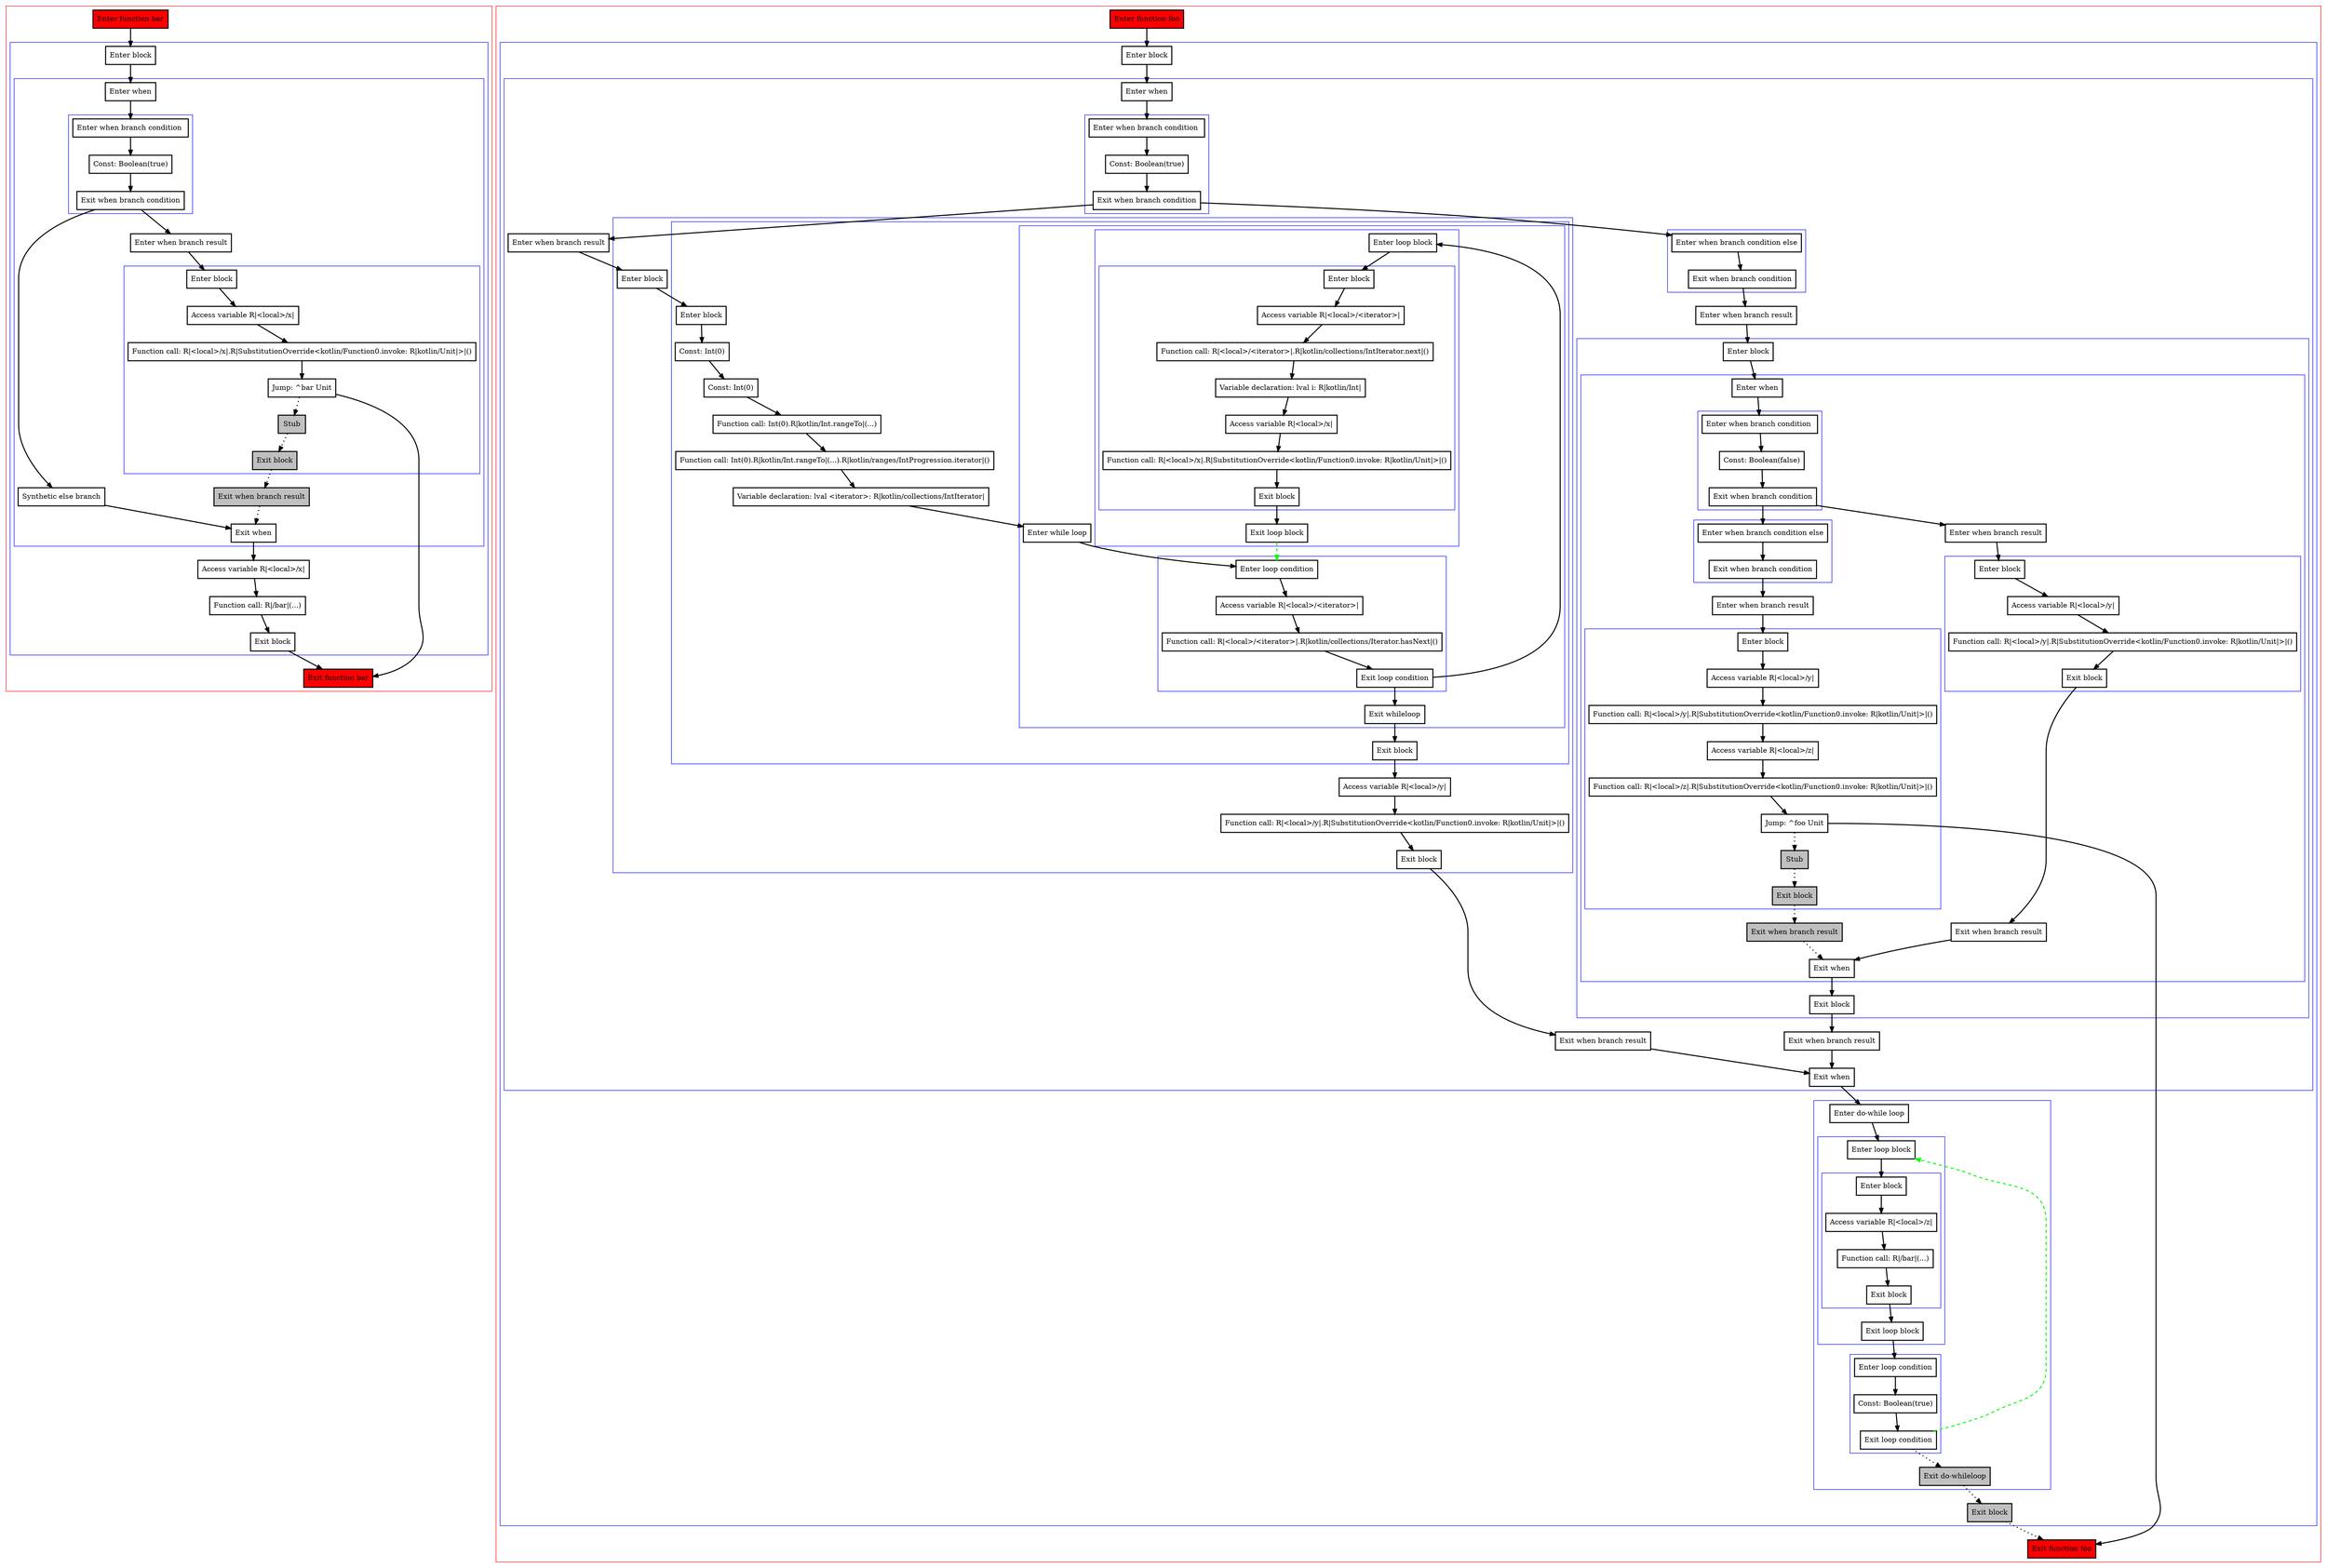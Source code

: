digraph flow_kt {
    graph [nodesep=3]
    node [shape=box penwidth=2]
    edge [penwidth=2]

    subgraph cluster_0 {
        color=red
        0 [label="Enter function bar" style="filled" fillcolor=red];
        subgraph cluster_1 {
            color=blue
            1 [label="Enter block"];
            subgraph cluster_2 {
                color=blue
                2 [label="Enter when"];
                subgraph cluster_3 {
                    color=blue
                    3 [label="Enter when branch condition "];
                    4 [label="Const: Boolean(true)"];
                    5 [label="Exit when branch condition"];
                }
                6 [label="Synthetic else branch"];
                7 [label="Enter when branch result"];
                subgraph cluster_4 {
                    color=blue
                    8 [label="Enter block"];
                    9 [label="Access variable R|<local>/x|"];
                    10 [label="Function call: R|<local>/x|.R|SubstitutionOverride<kotlin/Function0.invoke: R|kotlin/Unit|>|()"];
                    11 [label="Jump: ^bar Unit"];
                    12 [label="Stub" style="filled" fillcolor=gray];
                    13 [label="Exit block" style="filled" fillcolor=gray];
                }
                14 [label="Exit when branch result" style="filled" fillcolor=gray];
                15 [label="Exit when"];
            }
            16 [label="Access variable R|<local>/x|"];
            17 [label="Function call: R|/bar|(...)"];
            18 [label="Exit block"];
        }
        19 [label="Exit function bar" style="filled" fillcolor=red];
    }
    0 -> {1};
    1 -> {2};
    2 -> {3};
    3 -> {4};
    4 -> {5};
    5 -> {7 6};
    6 -> {15};
    7 -> {8};
    8 -> {9};
    9 -> {10};
    10 -> {11};
    11 -> {19};
    11 -> {12} [style=dotted];
    12 -> {13} [style=dotted];
    13 -> {14} [style=dotted];
    14 -> {15} [style=dotted];
    15 -> {16};
    16 -> {17};
    17 -> {18};
    18 -> {19};

    subgraph cluster_5 {
        color=red
        20 [label="Enter function foo" style="filled" fillcolor=red];
        subgraph cluster_6 {
            color=blue
            21 [label="Enter block"];
            subgraph cluster_7 {
                color=blue
                22 [label="Enter when"];
                subgraph cluster_8 {
                    color=blue
                    23 [label="Enter when branch condition "];
                    24 [label="Const: Boolean(true)"];
                    25 [label="Exit when branch condition"];
                }
                subgraph cluster_9 {
                    color=blue
                    26 [label="Enter when branch condition else"];
                    27 [label="Exit when branch condition"];
                }
                28 [label="Enter when branch result"];
                subgraph cluster_10 {
                    color=blue
                    29 [label="Enter block"];
                    subgraph cluster_11 {
                        color=blue
                        30 [label="Enter when"];
                        subgraph cluster_12 {
                            color=blue
                            31 [label="Enter when branch condition "];
                            32 [label="Const: Boolean(false)"];
                            33 [label="Exit when branch condition"];
                        }
                        subgraph cluster_13 {
                            color=blue
                            34 [label="Enter when branch condition else"];
                            35 [label="Exit when branch condition"];
                        }
                        36 [label="Enter when branch result"];
                        subgraph cluster_14 {
                            color=blue
                            37 [label="Enter block"];
                            38 [label="Access variable R|<local>/y|"];
                            39 [label="Function call: R|<local>/y|.R|SubstitutionOverride<kotlin/Function0.invoke: R|kotlin/Unit|>|()"];
                            40 [label="Access variable R|<local>/z|"];
                            41 [label="Function call: R|<local>/z|.R|SubstitutionOverride<kotlin/Function0.invoke: R|kotlin/Unit|>|()"];
                            42 [label="Jump: ^foo Unit"];
                            43 [label="Stub" style="filled" fillcolor=gray];
                            44 [label="Exit block" style="filled" fillcolor=gray];
                        }
                        45 [label="Exit when branch result" style="filled" fillcolor=gray];
                        46 [label="Enter when branch result"];
                        subgraph cluster_15 {
                            color=blue
                            47 [label="Enter block"];
                            48 [label="Access variable R|<local>/y|"];
                            49 [label="Function call: R|<local>/y|.R|SubstitutionOverride<kotlin/Function0.invoke: R|kotlin/Unit|>|()"];
                            50 [label="Exit block"];
                        }
                        51 [label="Exit when branch result"];
                        52 [label="Exit when"];
                    }
                    53 [label="Exit block"];
                }
                54 [label="Exit when branch result"];
                55 [label="Enter when branch result"];
                subgraph cluster_16 {
                    color=blue
                    56 [label="Enter block"];
                    subgraph cluster_17 {
                        color=blue
                        57 [label="Enter block"];
                        58 [label="Const: Int(0)"];
                        59 [label="Const: Int(0)"];
                        60 [label="Function call: Int(0).R|kotlin/Int.rangeTo|(...)"];
                        61 [label="Function call: Int(0).R|kotlin/Int.rangeTo|(...).R|kotlin/ranges/IntProgression.iterator|()"];
                        62 [label="Variable declaration: lval <iterator>: R|kotlin/collections/IntIterator|"];
                        subgraph cluster_18 {
                            color=blue
                            63 [label="Enter while loop"];
                            subgraph cluster_19 {
                                color=blue
                                64 [label="Enter loop condition"];
                                65 [label="Access variable R|<local>/<iterator>|"];
                                66 [label="Function call: R|<local>/<iterator>|.R|kotlin/collections/Iterator.hasNext|()"];
                                67 [label="Exit loop condition"];
                            }
                            subgraph cluster_20 {
                                color=blue
                                68 [label="Enter loop block"];
                                subgraph cluster_21 {
                                    color=blue
                                    69 [label="Enter block"];
                                    70 [label="Access variable R|<local>/<iterator>|"];
                                    71 [label="Function call: R|<local>/<iterator>|.R|kotlin/collections/IntIterator.next|()"];
                                    72 [label="Variable declaration: lval i: R|kotlin/Int|"];
                                    73 [label="Access variable R|<local>/x|"];
                                    74 [label="Function call: R|<local>/x|.R|SubstitutionOverride<kotlin/Function0.invoke: R|kotlin/Unit|>|()"];
                                    75 [label="Exit block"];
                                }
                                76 [label="Exit loop block"];
                            }
                            77 [label="Exit whileloop"];
                        }
                        78 [label="Exit block"];
                    }
                    79 [label="Access variable R|<local>/y|"];
                    80 [label="Function call: R|<local>/y|.R|SubstitutionOverride<kotlin/Function0.invoke: R|kotlin/Unit|>|()"];
                    81 [label="Exit block"];
                }
                82 [label="Exit when branch result"];
                83 [label="Exit when"];
            }
            subgraph cluster_22 {
                color=blue
                84 [label="Enter do-while loop"];
                subgraph cluster_23 {
                    color=blue
                    85 [label="Enter loop block"];
                    subgraph cluster_24 {
                        color=blue
                        86 [label="Enter block"];
                        87 [label="Access variable R|<local>/z|"];
                        88 [label="Function call: R|/bar|(...)"];
                        89 [label="Exit block"];
                    }
                    90 [label="Exit loop block"];
                }
                subgraph cluster_25 {
                    color=blue
                    91 [label="Enter loop condition"];
                    92 [label="Const: Boolean(true)"];
                    93 [label="Exit loop condition"];
                }
                94 [label="Exit do-whileloop" style="filled" fillcolor=gray];
            }
            95 [label="Exit block" style="filled" fillcolor=gray];
        }
        96 [label="Exit function foo" style="filled" fillcolor=red];
    }
    20 -> {21};
    21 -> {22};
    22 -> {23};
    23 -> {24};
    24 -> {25};
    25 -> {55 26};
    26 -> {27};
    27 -> {28};
    28 -> {29};
    29 -> {30};
    30 -> {31};
    31 -> {32};
    32 -> {33};
    33 -> {46 34};
    34 -> {35};
    35 -> {36};
    36 -> {37};
    37 -> {38};
    38 -> {39};
    39 -> {40};
    40 -> {41};
    41 -> {42};
    42 -> {96};
    42 -> {43} [style=dotted];
    43 -> {44} [style=dotted];
    44 -> {45} [style=dotted];
    45 -> {52} [style=dotted];
    46 -> {47};
    47 -> {48};
    48 -> {49};
    49 -> {50};
    50 -> {51};
    51 -> {52};
    52 -> {53};
    53 -> {54};
    54 -> {83};
    55 -> {56};
    56 -> {57};
    57 -> {58};
    58 -> {59};
    59 -> {60};
    60 -> {61};
    61 -> {62};
    62 -> {63};
    63 -> {64};
    64 -> {65};
    65 -> {66};
    66 -> {67};
    67 -> {77 68};
    68 -> {69};
    69 -> {70};
    70 -> {71};
    71 -> {72};
    72 -> {73};
    73 -> {74};
    74 -> {75};
    75 -> {76};
    76 -> {64} [color=green style=dashed];
    77 -> {78};
    78 -> {79};
    79 -> {80};
    80 -> {81};
    81 -> {82};
    82 -> {83};
    83 -> {84};
    84 -> {85};
    85 -> {86};
    86 -> {87};
    87 -> {88};
    88 -> {89};
    89 -> {90};
    90 -> {91};
    91 -> {92};
    92 -> {93};
    93 -> {94} [style=dotted];
    93 -> {85} [color=green style=dashed];
    94 -> {95} [style=dotted];
    95 -> {96} [style=dotted];

}
